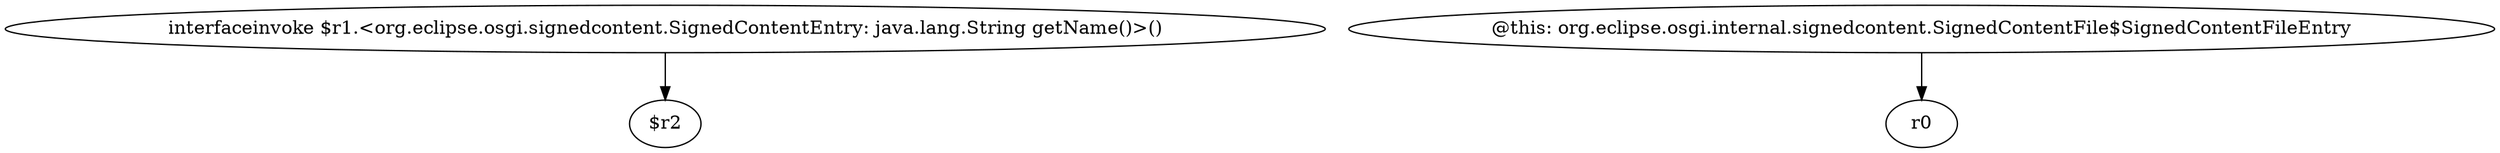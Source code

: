 digraph g {
0[label="interfaceinvoke $r1.<org.eclipse.osgi.signedcontent.SignedContentEntry: java.lang.String getName()>()"]
1[label="$r2"]
0->1[label=""]
2[label="@this: org.eclipse.osgi.internal.signedcontent.SignedContentFile$SignedContentFileEntry"]
3[label="r0"]
2->3[label=""]
}